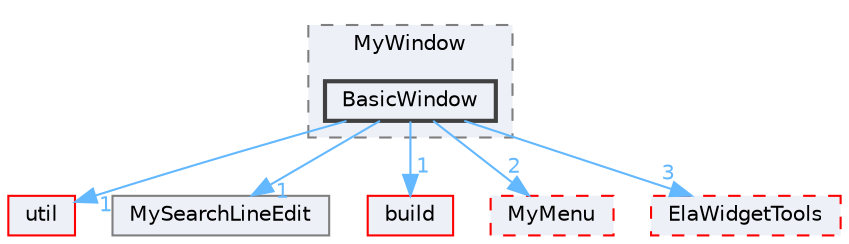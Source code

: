 digraph "BasicWindow"
{
 // LATEX_PDF_SIZE
  bgcolor="transparent";
  edge [fontname=Helvetica,fontsize=10,labelfontname=Helvetica,labelfontsize=10];
  node [fontname=Helvetica,fontsize=10,shape=box,height=0.2,width=0.4];
  compound=true
  subgraph clusterdir_4b9cab5655b1fb428a6082722224fbe8 {
    graph [ bgcolor="#edf0f7", pencolor="grey50", label="MyWindow", fontname=Helvetica,fontsize=10 style="filled,dashed", URL="dir_4b9cab5655b1fb428a6082722224fbe8.html",tooltip=""]
  dir_812509082c1d53851b5436d935ee6323 [label="BasicWindow", fillcolor="#edf0f7", color="grey25", style="filled,bold", URL="dir_812509082c1d53851b5436d935ee6323.html",tooltip=""];
  }
  dir_23ec12649285f9fabf3a6b7380226c28 [label="util", fillcolor="#edf0f7", color="red", style="filled", URL="dir_23ec12649285f9fabf3a6b7380226c28.html",tooltip=""];
  dir_f72ad77267ed58e963da253192a0fe4e [label="MySearchLineEdit", fillcolor="#edf0f7", color="grey50", style="filled", URL="dir_f72ad77267ed58e963da253192a0fe4e.html",tooltip=""];
  dir_4fef79e7177ba769987a8da36c892c5f [label="build", fillcolor="#edf0f7", color="red", style="filled", URL="dir_4fef79e7177ba769987a8da36c892c5f.html",tooltip=""];
  dir_5978cb0ca166c1e5e46ab0fd30008e2c [label="MyMenu", fillcolor="#edf0f7", color="red", style="filled,dashed", URL="dir_5978cb0ca166c1e5e46ab0fd30008e2c.html",tooltip=""];
  dir_c41e0d0e814e23de337c335e201650d3 [label="ElaWidgetTools", fillcolor="#edf0f7", color="red", style="filled,dashed", URL="dir_c41e0d0e814e23de337c335e201650d3.html",tooltip=""];
  dir_812509082c1d53851b5436d935ee6323->dir_23ec12649285f9fabf3a6b7380226c28 [headlabel="1", labeldistance=1.5 headhref="dir_000038_000357.html" href="dir_000038_000357.html" color="steelblue1" fontcolor="steelblue1"];
  dir_812509082c1d53851b5436d935ee6323->dir_4fef79e7177ba769987a8da36c892c5f [headlabel="1", labeldistance=1.5 headhref="dir_000038_000041.html" href="dir_000038_000041.html" color="steelblue1" fontcolor="steelblue1"];
  dir_812509082c1d53851b5436d935ee6323->dir_5978cb0ca166c1e5e46ab0fd30008e2c [headlabel="2", labeldistance=1.5 headhref="dir_000038_000251.html" href="dir_000038_000251.html" color="steelblue1" fontcolor="steelblue1"];
  dir_812509082c1d53851b5436d935ee6323->dir_c41e0d0e814e23de337c335e201650d3 [headlabel="3", labeldistance=1.5 headhref="dir_000038_000086.html" href="dir_000038_000086.html" color="steelblue1" fontcolor="steelblue1"];
  dir_812509082c1d53851b5436d935ee6323->dir_f72ad77267ed58e963da253192a0fe4e [headlabel="1", labeldistance=1.5 headhref="dir_000038_000263.html" href="dir_000038_000263.html" color="steelblue1" fontcolor="steelblue1"];
}
